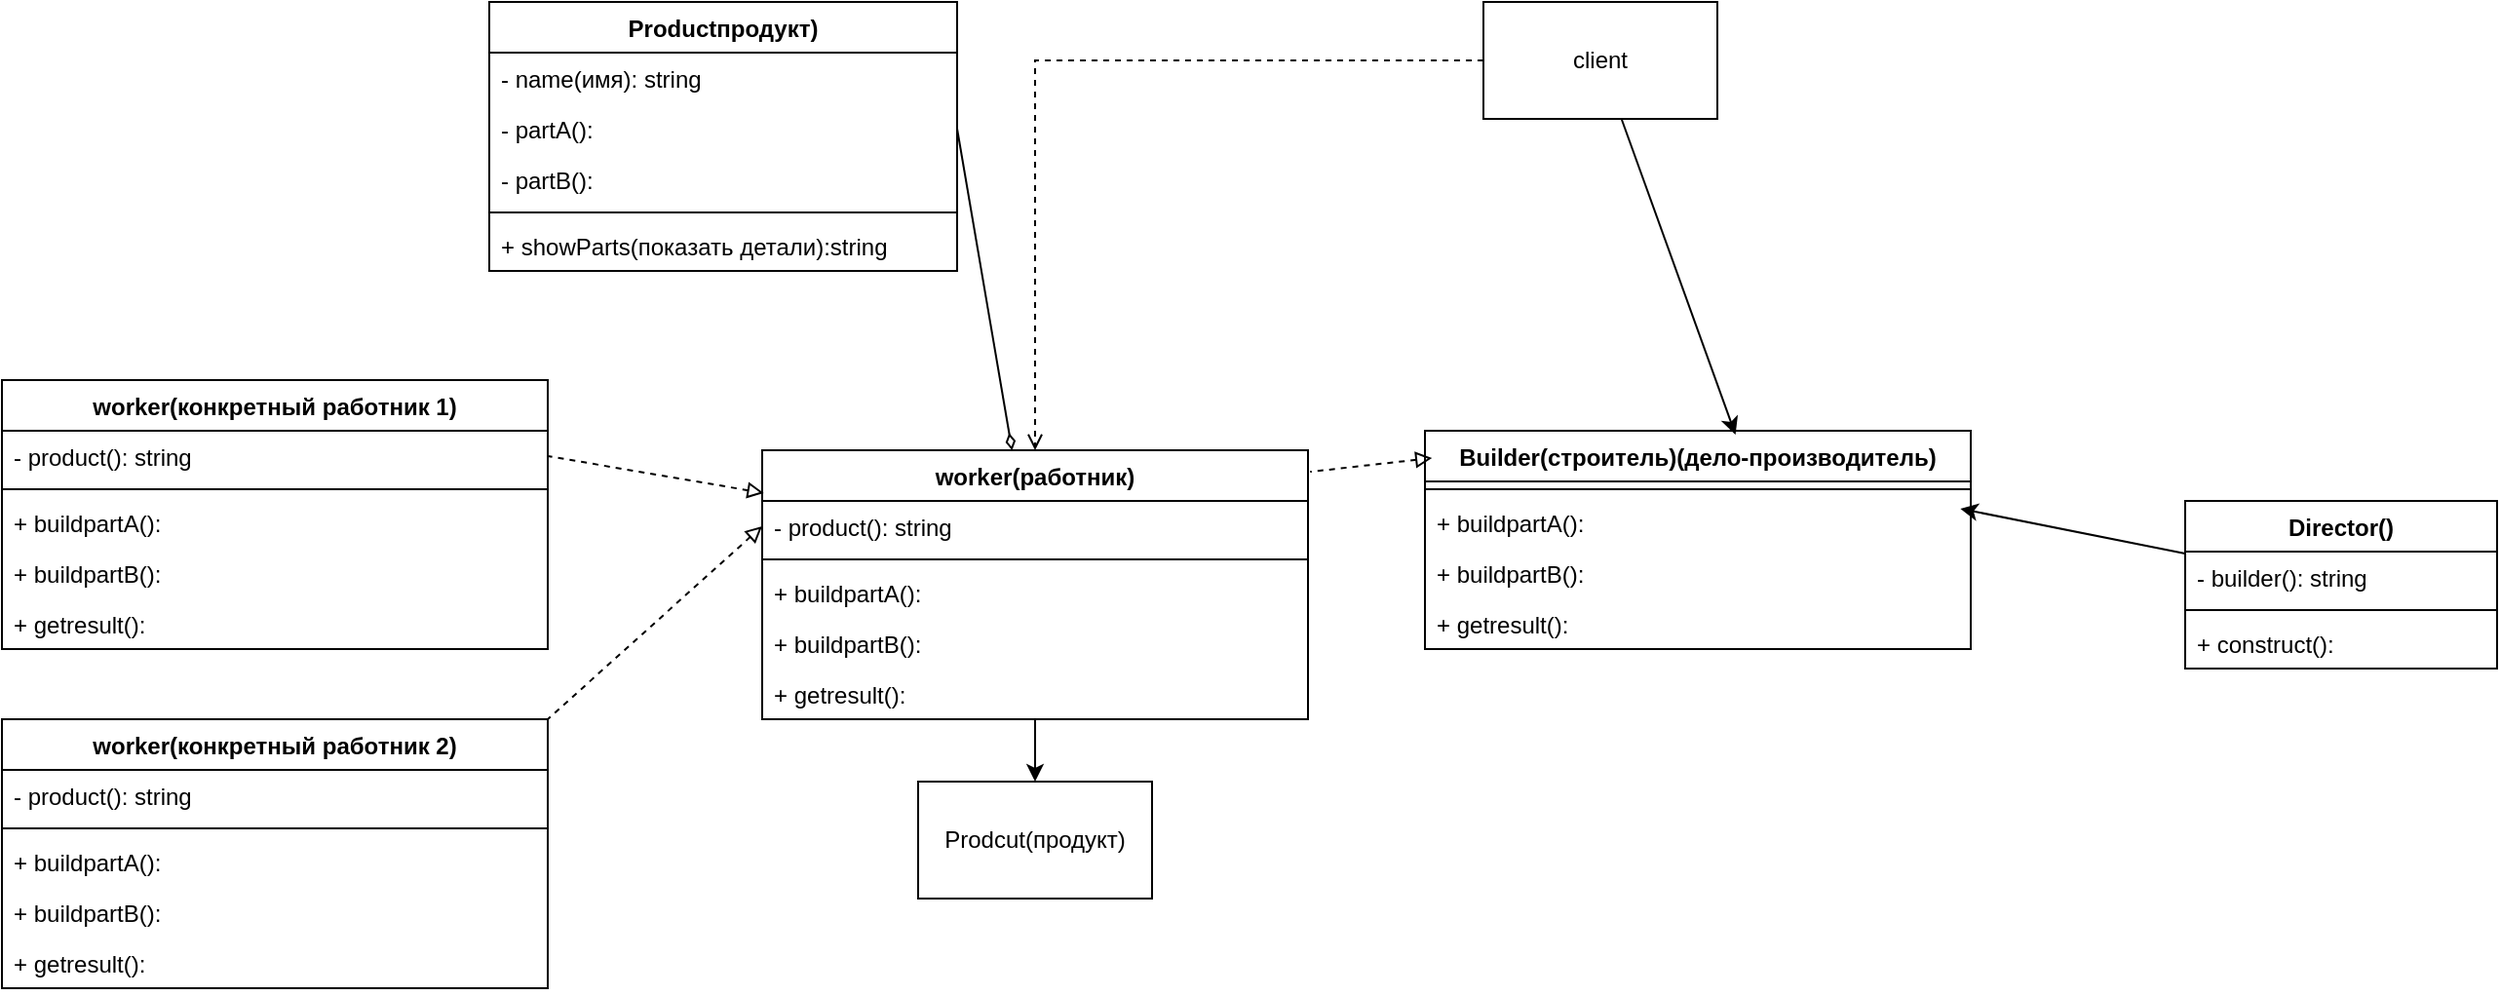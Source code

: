 <mxfile version="26.2.9">
  <diagram name="Страница — 1" id="bZYMWpIc8hOBfkwjCkiK">
    <mxGraphModel dx="2498" dy="934" grid="1" gridSize="10" guides="1" tooltips="1" connect="1" arrows="1" fold="1" page="1" pageScale="1" pageWidth="827" pageHeight="1169" math="0" shadow="0">
      <root>
        <mxCell id="0" />
        <mxCell id="1" parent="0" />
        <mxCell id="S8JmRoaQsthpHrvXO2jA-1" value="Productпродукт)" style="swimlane;fontStyle=1;align=center;verticalAlign=top;childLayout=stackLayout;horizontal=1;startSize=26;horizontalStack=0;resizeParent=1;resizeParentMax=0;resizeLast=0;collapsible=1;marginBottom=0;whiteSpace=wrap;html=1;" parent="1" vertex="1">
          <mxGeometry x="20" y="20" width="240" height="138" as="geometry" />
        </mxCell>
        <mxCell id="S8JmRoaQsthpHrvXO2jA-2" value="- name(имя): string" style="text;strokeColor=none;fillColor=none;align=left;verticalAlign=top;spacingLeft=4;spacingRight=4;overflow=hidden;rotatable=0;points=[[0,0.5],[1,0.5]];portConstraint=eastwest;whiteSpace=wrap;html=1;" parent="S8JmRoaQsthpHrvXO2jA-1" vertex="1">
          <mxGeometry y="26" width="240" height="26" as="geometry" />
        </mxCell>
        <mxCell id="S8JmRoaQsthpHrvXO2jA-18" value="- partA():&amp;nbsp;" style="text;strokeColor=none;fillColor=none;align=left;verticalAlign=top;spacingLeft=4;spacingRight=4;overflow=hidden;rotatable=0;points=[[0,0.5],[1,0.5]];portConstraint=eastwest;whiteSpace=wrap;html=1;" parent="S8JmRoaQsthpHrvXO2jA-1" vertex="1">
          <mxGeometry y="52" width="240" height="26" as="geometry" />
        </mxCell>
        <mxCell id="S8JmRoaQsthpHrvXO2jA-17" value="- partB():&amp;nbsp;" style="text;strokeColor=none;fillColor=none;align=left;verticalAlign=top;spacingLeft=4;spacingRight=4;overflow=hidden;rotatable=0;points=[[0,0.5],[1,0.5]];portConstraint=eastwest;whiteSpace=wrap;html=1;" parent="S8JmRoaQsthpHrvXO2jA-1" vertex="1">
          <mxGeometry y="78" width="240" height="26" as="geometry" />
        </mxCell>
        <mxCell id="S8JmRoaQsthpHrvXO2jA-3" value="" style="line;strokeWidth=1;fillColor=none;align=left;verticalAlign=middle;spacingTop=-1;spacingLeft=3;spacingRight=3;rotatable=0;labelPosition=right;points=[];portConstraint=eastwest;strokeColor=inherit;" parent="S8JmRoaQsthpHrvXO2jA-1" vertex="1">
          <mxGeometry y="104" width="240" height="8" as="geometry" />
        </mxCell>
        <mxCell id="S8JmRoaQsthpHrvXO2jA-4" value="+ showParts(показать детали):string&amp;nbsp;" style="text;strokeColor=none;fillColor=none;align=left;verticalAlign=top;spacingLeft=4;spacingRight=4;overflow=hidden;rotatable=0;points=[[0,0.5],[1,0.5]];portConstraint=eastwest;whiteSpace=wrap;html=1;" parent="S8JmRoaQsthpHrvXO2jA-1" vertex="1">
          <mxGeometry y="112" width="240" height="26" as="geometry" />
        </mxCell>
        <mxCell id="S8JmRoaQsthpHrvXO2jA-37" style="edgeStyle=orthogonalEdgeStyle;rounded=0;orthogonalLoop=1;jettySize=auto;html=1;entryX=0.5;entryY=0;entryDx=0;entryDy=0;" parent="1" source="S8JmRoaQsthpHrvXO2jA-5" target="S8JmRoaQsthpHrvXO2jA-23" edge="1">
          <mxGeometry relative="1" as="geometry" />
        </mxCell>
        <mxCell id="S8JmRoaQsthpHrvXO2jA-5" value="worker(работник)" style="swimlane;fontStyle=1;align=center;verticalAlign=top;childLayout=stackLayout;horizontal=1;startSize=26;horizontalStack=0;resizeParent=1;resizeParentMax=0;resizeLast=0;collapsible=1;marginBottom=0;whiteSpace=wrap;html=1;" parent="1" vertex="1">
          <mxGeometry x="160" y="250" width="280" height="138" as="geometry" />
        </mxCell>
        <mxCell id="S8JmRoaQsthpHrvXO2jA-6" value="- product(): string" style="text;strokeColor=none;fillColor=none;align=left;verticalAlign=top;spacingLeft=4;spacingRight=4;overflow=hidden;rotatable=0;points=[[0,0.5],[1,0.5]];portConstraint=eastwest;whiteSpace=wrap;html=1;" parent="S8JmRoaQsthpHrvXO2jA-5" vertex="1">
          <mxGeometry y="26" width="280" height="26" as="geometry" />
        </mxCell>
        <mxCell id="S8JmRoaQsthpHrvXO2jA-7" value="" style="line;strokeWidth=1;fillColor=none;align=left;verticalAlign=middle;spacingTop=-1;spacingLeft=3;spacingRight=3;rotatable=0;labelPosition=right;points=[];portConstraint=eastwest;strokeColor=inherit;" parent="S8JmRoaQsthpHrvXO2jA-5" vertex="1">
          <mxGeometry y="52" width="280" height="8" as="geometry" />
        </mxCell>
        <mxCell id="S8JmRoaQsthpHrvXO2jA-8" value="+ buildpartA():" style="text;strokeColor=none;fillColor=none;align=left;verticalAlign=top;spacingLeft=4;spacingRight=4;overflow=hidden;rotatable=0;points=[[0,0.5],[1,0.5]];portConstraint=eastwest;whiteSpace=wrap;html=1;" parent="S8JmRoaQsthpHrvXO2jA-5" vertex="1">
          <mxGeometry y="60" width="280" height="26" as="geometry" />
        </mxCell>
        <mxCell id="S8JmRoaQsthpHrvXO2jA-34" value="+ buildpartB():" style="text;strokeColor=none;fillColor=none;align=left;verticalAlign=top;spacingLeft=4;spacingRight=4;overflow=hidden;rotatable=0;points=[[0,0.5],[1,0.5]];portConstraint=eastwest;whiteSpace=wrap;html=1;" parent="S8JmRoaQsthpHrvXO2jA-5" vertex="1">
          <mxGeometry y="86" width="280" height="26" as="geometry" />
        </mxCell>
        <mxCell id="S8JmRoaQsthpHrvXO2jA-33" value="+ getresult():" style="text;strokeColor=none;fillColor=none;align=left;verticalAlign=top;spacingLeft=4;spacingRight=4;overflow=hidden;rotatable=0;points=[[0,0.5],[1,0.5]];portConstraint=eastwest;whiteSpace=wrap;html=1;" parent="S8JmRoaQsthpHrvXO2jA-5" vertex="1">
          <mxGeometry y="112" width="280" height="26" as="geometry" />
        </mxCell>
        <mxCell id="S8JmRoaQsthpHrvXO2jA-9" value="Builder(строитель)(дело-производитель)" style="swimlane;fontStyle=1;align=center;verticalAlign=top;childLayout=stackLayout;horizontal=1;startSize=26;horizontalStack=0;resizeParent=1;resizeParentMax=0;resizeLast=0;collapsible=1;marginBottom=0;whiteSpace=wrap;html=1;" parent="1" vertex="1">
          <mxGeometry x="500" y="240" width="280" height="112" as="geometry" />
        </mxCell>
        <mxCell id="S8JmRoaQsthpHrvXO2jA-11" value="" style="line;strokeWidth=1;fillColor=none;align=left;verticalAlign=middle;spacingTop=-1;spacingLeft=3;spacingRight=3;rotatable=0;labelPosition=right;points=[];portConstraint=eastwest;strokeColor=inherit;" parent="S8JmRoaQsthpHrvXO2jA-9" vertex="1">
          <mxGeometry y="26" width="280" height="8" as="geometry" />
        </mxCell>
        <mxCell id="S8JmRoaQsthpHrvXO2jA-12" value="+ buildpartA():" style="text;strokeColor=none;fillColor=none;align=left;verticalAlign=top;spacingLeft=4;spacingRight=4;overflow=hidden;rotatable=0;points=[[0,0.5],[1,0.5]];portConstraint=eastwest;whiteSpace=wrap;html=1;" parent="S8JmRoaQsthpHrvXO2jA-9" vertex="1">
          <mxGeometry y="34" width="280" height="26" as="geometry" />
        </mxCell>
        <mxCell id="S8JmRoaQsthpHrvXO2jA-26" value="+ buildpartB():" style="text;strokeColor=none;fillColor=none;align=left;verticalAlign=top;spacingLeft=4;spacingRight=4;overflow=hidden;rotatable=0;points=[[0,0.5],[1,0.5]];portConstraint=eastwest;whiteSpace=wrap;html=1;" parent="S8JmRoaQsthpHrvXO2jA-9" vertex="1">
          <mxGeometry y="60" width="280" height="26" as="geometry" />
        </mxCell>
        <mxCell id="S8JmRoaQsthpHrvXO2jA-25" value="+ getresult():" style="text;strokeColor=none;fillColor=none;align=left;verticalAlign=top;spacingLeft=4;spacingRight=4;overflow=hidden;rotatable=0;points=[[0,0.5],[1,0.5]];portConstraint=eastwest;whiteSpace=wrap;html=1;" parent="S8JmRoaQsthpHrvXO2jA-9" vertex="1">
          <mxGeometry y="86" width="280" height="26" as="geometry" />
        </mxCell>
        <mxCell id="S8JmRoaQsthpHrvXO2jA-13" value="Director()" style="swimlane;fontStyle=1;align=center;verticalAlign=top;childLayout=stackLayout;horizontal=1;startSize=26;horizontalStack=0;resizeParent=1;resizeParentMax=0;resizeLast=0;collapsible=1;marginBottom=0;whiteSpace=wrap;html=1;" parent="1" vertex="1">
          <mxGeometry x="890" y="276" width="160" height="86" as="geometry" />
        </mxCell>
        <mxCell id="S8JmRoaQsthpHrvXO2jA-14" value="- builder(): string" style="text;strokeColor=none;fillColor=none;align=left;verticalAlign=top;spacingLeft=4;spacingRight=4;overflow=hidden;rotatable=0;points=[[0,0.5],[1,0.5]];portConstraint=eastwest;whiteSpace=wrap;html=1;" parent="S8JmRoaQsthpHrvXO2jA-13" vertex="1">
          <mxGeometry y="26" width="160" height="26" as="geometry" />
        </mxCell>
        <mxCell id="S8JmRoaQsthpHrvXO2jA-15" value="" style="line;strokeWidth=1;fillColor=none;align=left;verticalAlign=middle;spacingTop=-1;spacingLeft=3;spacingRight=3;rotatable=0;labelPosition=right;points=[];portConstraint=eastwest;strokeColor=inherit;" parent="S8JmRoaQsthpHrvXO2jA-13" vertex="1">
          <mxGeometry y="52" width="160" height="8" as="geometry" />
        </mxCell>
        <mxCell id="S8JmRoaQsthpHrvXO2jA-16" value="+ construct():" style="text;strokeColor=none;fillColor=none;align=left;verticalAlign=top;spacingLeft=4;spacingRight=4;overflow=hidden;rotatable=0;points=[[0,0.5],[1,0.5]];portConstraint=eastwest;whiteSpace=wrap;html=1;" parent="S8JmRoaQsthpHrvXO2jA-13" vertex="1">
          <mxGeometry y="60" width="160" height="26" as="geometry" />
        </mxCell>
        <mxCell id="S8JmRoaQsthpHrvXO2jA-23" value="Prodcut(продукт)" style="rounded=0;whiteSpace=wrap;html=1;" parent="1" vertex="1">
          <mxGeometry x="240" y="420" width="120" height="60" as="geometry" />
        </mxCell>
        <mxCell id="S8JmRoaQsthpHrvXO2jA-27" value="" style="endArrow=diamondThin;html=1;rounded=0;exitX=1;exitY=0.5;exitDx=0;exitDy=0;endFill=0;" parent="1" source="S8JmRoaQsthpHrvXO2jA-18" target="S8JmRoaQsthpHrvXO2jA-5" edge="1">
          <mxGeometry width="50" height="50" relative="1" as="geometry">
            <mxPoint x="230" y="190" as="sourcePoint" />
            <mxPoint x="280" y="140" as="targetPoint" />
          </mxGeometry>
        </mxCell>
        <mxCell id="S8JmRoaQsthpHrvXO2jA-30" value="" style="endArrow=none;html=1;rounded=0;exitX=0.013;exitY=0.125;exitDx=0;exitDy=0;exitPerimeter=0;dashed=1;startArrow=block;startFill=0;entryX=1.004;entryY=0.08;entryDx=0;entryDy=0;entryPerimeter=0;endFill=0;" parent="1" source="S8JmRoaQsthpHrvXO2jA-9" target="S8JmRoaQsthpHrvXO2jA-5" edge="1">
          <mxGeometry width="50" height="50" relative="1" as="geometry">
            <mxPoint x="530" y="280" as="sourcePoint" />
            <mxPoint x="580" y="230" as="targetPoint" />
          </mxGeometry>
        </mxCell>
        <mxCell id="S8JmRoaQsthpHrvXO2jA-36" value="" style="endArrow=classic;html=1;rounded=0;entryX=0.981;entryY=0.231;entryDx=0;entryDy=0;entryPerimeter=0;" parent="1" source="S8JmRoaQsthpHrvXO2jA-13" target="S8JmRoaQsthpHrvXO2jA-12" edge="1">
          <mxGeometry width="50" height="50" relative="1" as="geometry">
            <mxPoint x="400" y="440" as="sourcePoint" />
            <mxPoint x="450" y="390" as="targetPoint" />
          </mxGeometry>
        </mxCell>
        <mxCell id="S8JmRoaQsthpHrvXO2jA-43" style="edgeStyle=orthogonalEdgeStyle;rounded=0;orthogonalLoop=1;jettySize=auto;html=1;exitX=0;exitY=0.5;exitDx=0;exitDy=0;dashed=1;endArrow=open;endFill=0;" parent="1" source="S8JmRoaQsthpHrvXO2jA-39" target="S8JmRoaQsthpHrvXO2jA-5" edge="1">
          <mxGeometry relative="1" as="geometry" />
        </mxCell>
        <mxCell id="S8JmRoaQsthpHrvXO2jA-39" value="client" style="rounded=0;whiteSpace=wrap;html=1;" parent="1" vertex="1">
          <mxGeometry x="530" y="20" width="120" height="60" as="geometry" />
        </mxCell>
        <mxCell id="S8JmRoaQsthpHrvXO2jA-41" value="" style="endArrow=classic;html=1;rounded=0;entryX=0.569;entryY=0.018;entryDx=0;entryDy=0;entryPerimeter=0;" parent="1" source="S8JmRoaQsthpHrvXO2jA-39" target="S8JmRoaQsthpHrvXO2jA-9" edge="1">
          <mxGeometry width="50" height="50" relative="1" as="geometry">
            <mxPoint x="590" y="80" as="sourcePoint" />
            <mxPoint x="640" y="30" as="targetPoint" />
          </mxGeometry>
        </mxCell>
        <mxCell id="Hz2wdRP6DPTH4HcHuceA-1" value="worker(конкретный работник 1)" style="swimlane;fontStyle=1;align=center;verticalAlign=top;childLayout=stackLayout;horizontal=1;startSize=26;horizontalStack=0;resizeParent=1;resizeParentMax=0;resizeLast=0;collapsible=1;marginBottom=0;whiteSpace=wrap;html=1;" vertex="1" parent="1">
          <mxGeometry x="-230" y="214" width="280" height="138" as="geometry" />
        </mxCell>
        <mxCell id="Hz2wdRP6DPTH4HcHuceA-2" value="- product(): string" style="text;strokeColor=none;fillColor=none;align=left;verticalAlign=top;spacingLeft=4;spacingRight=4;overflow=hidden;rotatable=0;points=[[0,0.5],[1,0.5]];portConstraint=eastwest;whiteSpace=wrap;html=1;" vertex="1" parent="Hz2wdRP6DPTH4HcHuceA-1">
          <mxGeometry y="26" width="280" height="26" as="geometry" />
        </mxCell>
        <mxCell id="Hz2wdRP6DPTH4HcHuceA-3" value="" style="line;strokeWidth=1;fillColor=none;align=left;verticalAlign=middle;spacingTop=-1;spacingLeft=3;spacingRight=3;rotatable=0;labelPosition=right;points=[];portConstraint=eastwest;strokeColor=inherit;" vertex="1" parent="Hz2wdRP6DPTH4HcHuceA-1">
          <mxGeometry y="52" width="280" height="8" as="geometry" />
        </mxCell>
        <mxCell id="Hz2wdRP6DPTH4HcHuceA-4" value="+ buildpartA():" style="text;strokeColor=none;fillColor=none;align=left;verticalAlign=top;spacingLeft=4;spacingRight=4;overflow=hidden;rotatable=0;points=[[0,0.5],[1,0.5]];portConstraint=eastwest;whiteSpace=wrap;html=1;" vertex="1" parent="Hz2wdRP6DPTH4HcHuceA-1">
          <mxGeometry y="60" width="280" height="26" as="geometry" />
        </mxCell>
        <mxCell id="Hz2wdRP6DPTH4HcHuceA-5" value="+ buildpartB():" style="text;strokeColor=none;fillColor=none;align=left;verticalAlign=top;spacingLeft=4;spacingRight=4;overflow=hidden;rotatable=0;points=[[0,0.5],[1,0.5]];portConstraint=eastwest;whiteSpace=wrap;html=1;" vertex="1" parent="Hz2wdRP6DPTH4HcHuceA-1">
          <mxGeometry y="86" width="280" height="26" as="geometry" />
        </mxCell>
        <mxCell id="Hz2wdRP6DPTH4HcHuceA-6" value="+ getresult():" style="text;strokeColor=none;fillColor=none;align=left;verticalAlign=top;spacingLeft=4;spacingRight=4;overflow=hidden;rotatable=0;points=[[0,0.5],[1,0.5]];portConstraint=eastwest;whiteSpace=wrap;html=1;" vertex="1" parent="Hz2wdRP6DPTH4HcHuceA-1">
          <mxGeometry y="112" width="280" height="26" as="geometry" />
        </mxCell>
        <mxCell id="Hz2wdRP6DPTH4HcHuceA-7" value="worker(конкретный работник 2)" style="swimlane;fontStyle=1;align=center;verticalAlign=top;childLayout=stackLayout;horizontal=1;startSize=26;horizontalStack=0;resizeParent=1;resizeParentMax=0;resizeLast=0;collapsible=1;marginBottom=0;whiteSpace=wrap;html=1;" vertex="1" parent="1">
          <mxGeometry x="-230" y="388" width="280" height="138" as="geometry" />
        </mxCell>
        <mxCell id="Hz2wdRP6DPTH4HcHuceA-8" value="- product(): string" style="text;strokeColor=none;fillColor=none;align=left;verticalAlign=top;spacingLeft=4;spacingRight=4;overflow=hidden;rotatable=0;points=[[0,0.5],[1,0.5]];portConstraint=eastwest;whiteSpace=wrap;html=1;" vertex="1" parent="Hz2wdRP6DPTH4HcHuceA-7">
          <mxGeometry y="26" width="280" height="26" as="geometry" />
        </mxCell>
        <mxCell id="Hz2wdRP6DPTH4HcHuceA-9" value="" style="line;strokeWidth=1;fillColor=none;align=left;verticalAlign=middle;spacingTop=-1;spacingLeft=3;spacingRight=3;rotatable=0;labelPosition=right;points=[];portConstraint=eastwest;strokeColor=inherit;" vertex="1" parent="Hz2wdRP6DPTH4HcHuceA-7">
          <mxGeometry y="52" width="280" height="8" as="geometry" />
        </mxCell>
        <mxCell id="Hz2wdRP6DPTH4HcHuceA-10" value="+ buildpartA():" style="text;strokeColor=none;fillColor=none;align=left;verticalAlign=top;spacingLeft=4;spacingRight=4;overflow=hidden;rotatable=0;points=[[0,0.5],[1,0.5]];portConstraint=eastwest;whiteSpace=wrap;html=1;" vertex="1" parent="Hz2wdRP6DPTH4HcHuceA-7">
          <mxGeometry y="60" width="280" height="26" as="geometry" />
        </mxCell>
        <mxCell id="Hz2wdRP6DPTH4HcHuceA-11" value="+ buildpartB():" style="text;strokeColor=none;fillColor=none;align=left;verticalAlign=top;spacingLeft=4;spacingRight=4;overflow=hidden;rotatable=0;points=[[0,0.5],[1,0.5]];portConstraint=eastwest;whiteSpace=wrap;html=1;" vertex="1" parent="Hz2wdRP6DPTH4HcHuceA-7">
          <mxGeometry y="86" width="280" height="26" as="geometry" />
        </mxCell>
        <mxCell id="Hz2wdRP6DPTH4HcHuceA-12" value="+ getresult():" style="text;strokeColor=none;fillColor=none;align=left;verticalAlign=top;spacingLeft=4;spacingRight=4;overflow=hidden;rotatable=0;points=[[0,0.5],[1,0.5]];portConstraint=eastwest;whiteSpace=wrap;html=1;" vertex="1" parent="Hz2wdRP6DPTH4HcHuceA-7">
          <mxGeometry y="112" width="280" height="26" as="geometry" />
        </mxCell>
        <mxCell id="Hz2wdRP6DPTH4HcHuceA-13" value="" style="endArrow=none;html=1;rounded=0;exitX=0.003;exitY=0.159;exitDx=0;exitDy=0;exitPerimeter=0;dashed=1;startArrow=block;startFill=0;entryX=1;entryY=0.5;entryDx=0;entryDy=0;endFill=0;" edge="1" parent="1" source="S8JmRoaQsthpHrvXO2jA-5" target="Hz2wdRP6DPTH4HcHuceA-2">
          <mxGeometry width="50" height="50" relative="1" as="geometry">
            <mxPoint x="113" y="279.5" as="sourcePoint" />
            <mxPoint x="50" y="286.5" as="targetPoint" />
          </mxGeometry>
        </mxCell>
        <mxCell id="Hz2wdRP6DPTH4HcHuceA-14" value="" style="endArrow=none;html=1;rounded=0;exitX=0;exitY=0.5;exitDx=0;exitDy=0;dashed=1;startArrow=block;startFill=0;entryX=1;entryY=0;entryDx=0;entryDy=0;endFill=0;" edge="1" parent="1" source="S8JmRoaQsthpHrvXO2jA-6" target="Hz2wdRP6DPTH4HcHuceA-7">
          <mxGeometry width="50" height="50" relative="1" as="geometry">
            <mxPoint x="171" y="282" as="sourcePoint" />
            <mxPoint x="60" y="296.5" as="targetPoint" />
          </mxGeometry>
        </mxCell>
      </root>
    </mxGraphModel>
  </diagram>
</mxfile>
